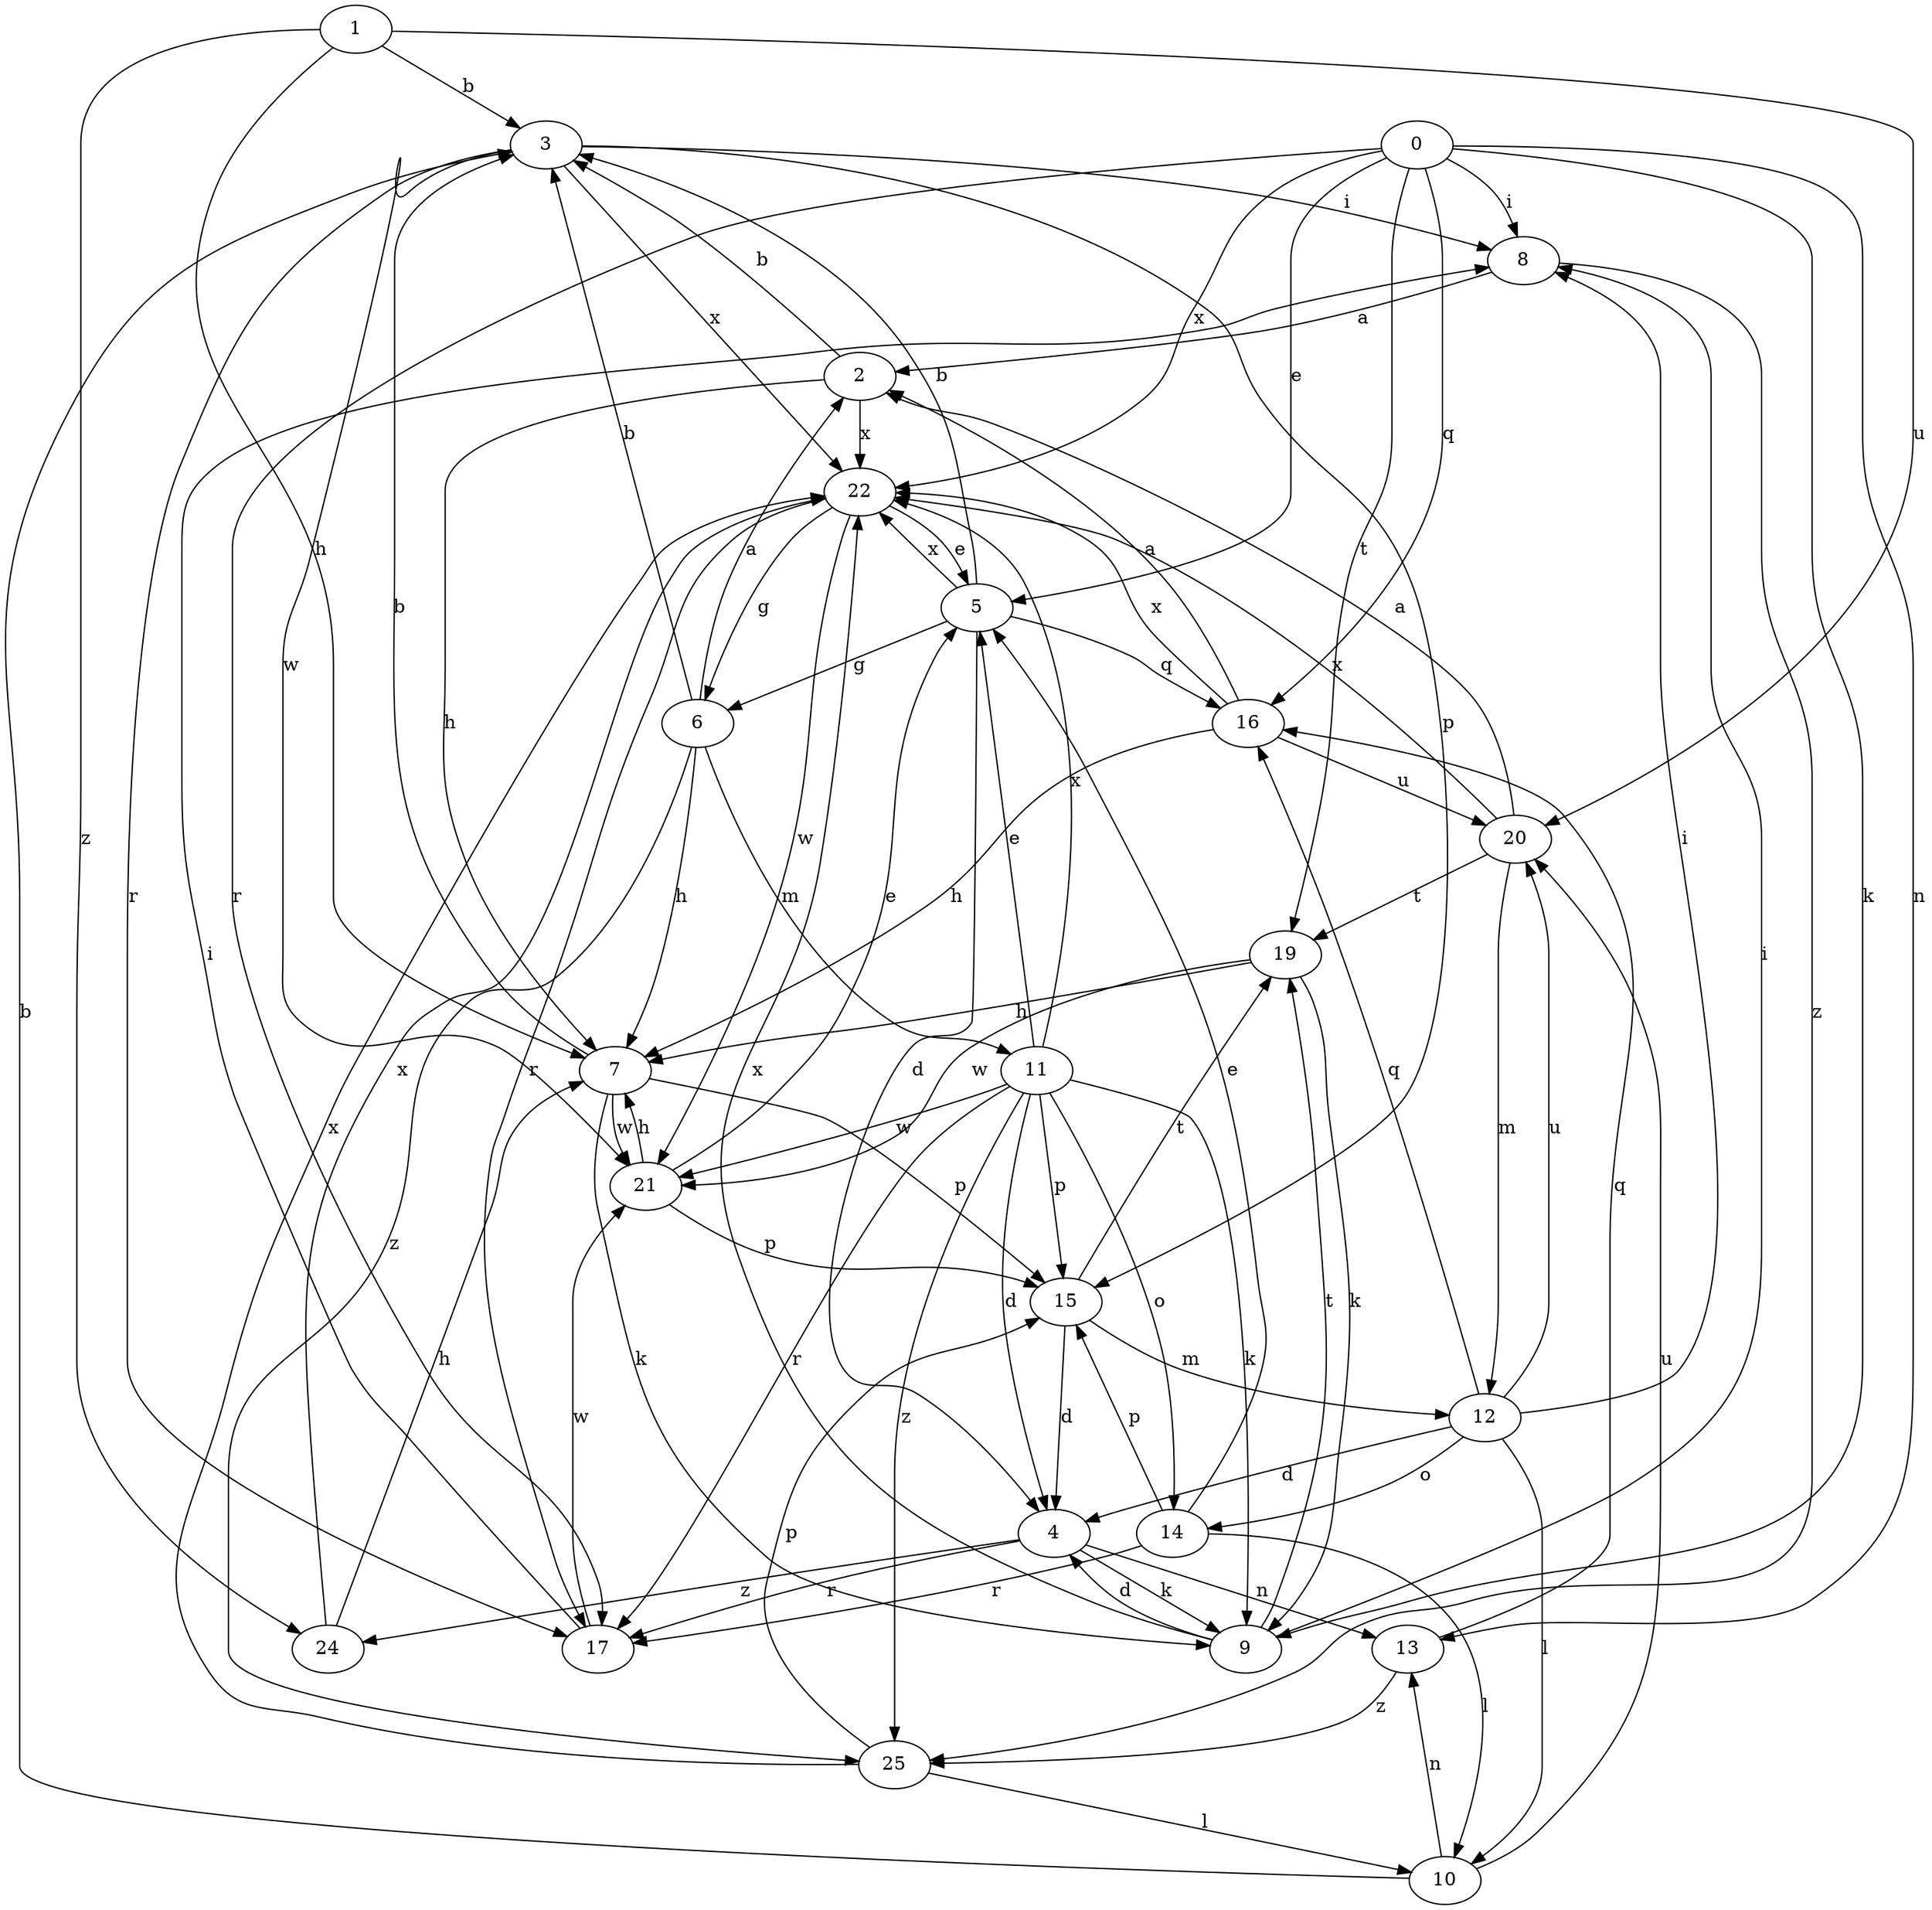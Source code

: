 strict digraph  {
1;
2;
3;
4;
5;
6;
7;
8;
9;
10;
11;
12;
0;
13;
14;
15;
16;
17;
19;
20;
21;
22;
24;
25;
1 -> 3  [label=b];
1 -> 7  [label=h];
1 -> 20  [label=u];
1 -> 24  [label=z];
2 -> 3  [label=b];
2 -> 7  [label=h];
2 -> 22  [label=x];
3 -> 8  [label=i];
3 -> 15  [label=p];
3 -> 17  [label=r];
3 -> 21  [label=w];
3 -> 22  [label=x];
4 -> 9  [label=k];
4 -> 13  [label=n];
4 -> 17  [label=r];
4 -> 24  [label=z];
5 -> 3  [label=b];
5 -> 4  [label=d];
5 -> 6  [label=g];
5 -> 16  [label=q];
5 -> 22  [label=x];
6 -> 2  [label=a];
6 -> 3  [label=b];
6 -> 7  [label=h];
6 -> 11  [label=m];
6 -> 25  [label=z];
7 -> 3  [label=b];
7 -> 9  [label=k];
7 -> 15  [label=p];
7 -> 21  [label=w];
8 -> 2  [label=a];
8 -> 25  [label=z];
9 -> 4  [label=d];
9 -> 8  [label=i];
9 -> 19  [label=t];
9 -> 22  [label=x];
10 -> 3  [label=b];
10 -> 13  [label=n];
10 -> 20  [label=u];
11 -> 4  [label=d];
11 -> 5  [label=e];
11 -> 9  [label=k];
11 -> 14  [label=o];
11 -> 15  [label=p];
11 -> 17  [label=r];
11 -> 21  [label=w];
11 -> 22  [label=x];
11 -> 25  [label=z];
12 -> 4  [label=d];
12 -> 8  [label=i];
12 -> 10  [label=l];
12 -> 14  [label=o];
12 -> 16  [label=q];
12 -> 20  [label=u];
0 -> 5  [label=e];
0 -> 8  [label=i];
0 -> 9  [label=k];
0 -> 13  [label=n];
0 -> 16  [label=q];
0 -> 17  [label=r];
0 -> 19  [label=t];
0 -> 22  [label=x];
13 -> 16  [label=q];
13 -> 25  [label=z];
14 -> 5  [label=e];
14 -> 10  [label=l];
14 -> 15  [label=p];
14 -> 17  [label=r];
15 -> 4  [label=d];
15 -> 12  [label=m];
15 -> 19  [label=t];
16 -> 2  [label=a];
16 -> 7  [label=h];
16 -> 20  [label=u];
16 -> 22  [label=x];
17 -> 8  [label=i];
17 -> 21  [label=w];
19 -> 7  [label=h];
19 -> 9  [label=k];
19 -> 21  [label=w];
20 -> 2  [label=a];
20 -> 12  [label=m];
20 -> 19  [label=t];
20 -> 22  [label=x];
21 -> 5  [label=e];
21 -> 7  [label=h];
21 -> 15  [label=p];
22 -> 5  [label=e];
22 -> 6  [label=g];
22 -> 17  [label=r];
22 -> 21  [label=w];
24 -> 7  [label=h];
24 -> 22  [label=x];
25 -> 10  [label=l];
25 -> 15  [label=p];
25 -> 22  [label=x];
}
